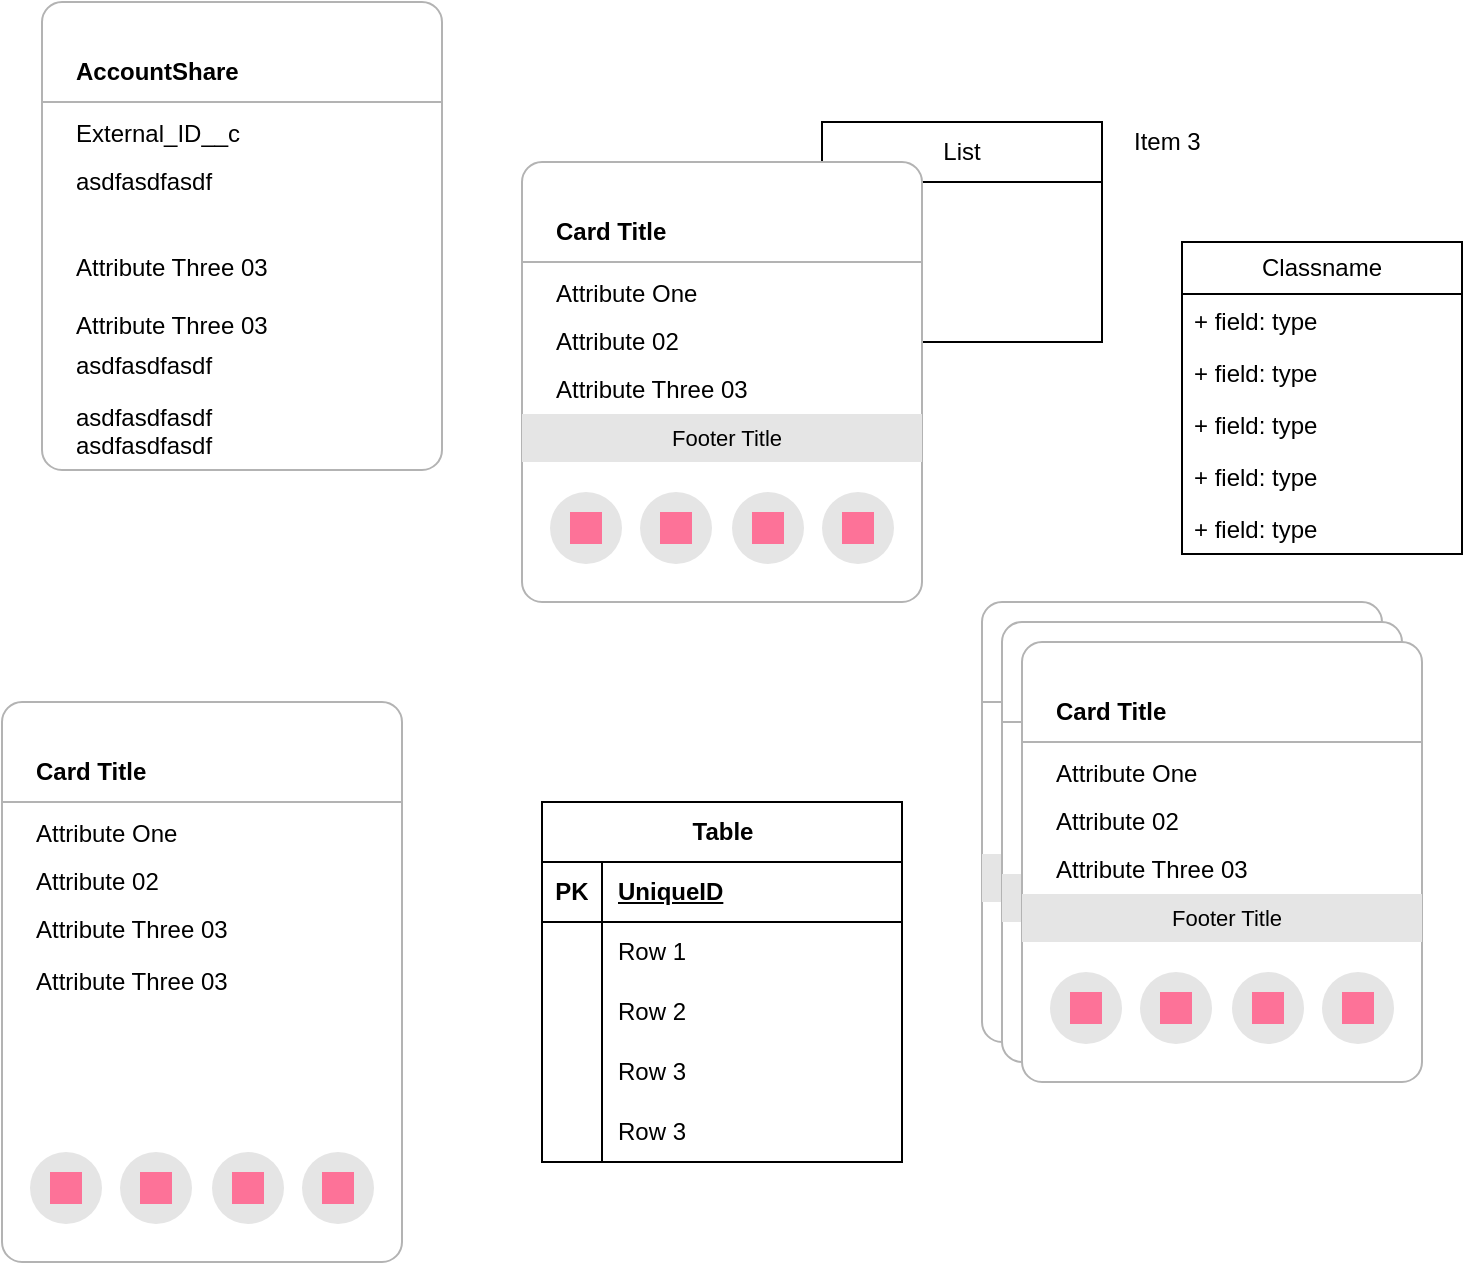 <mxfile version="23.0.2" type="github" pages="2">
  <diagram name="Page-1" id="BewJQvRjFce1bUqhIdfi">
    <mxGraphModel dx="1296" dy="791" grid="1" gridSize="10" guides="1" tooltips="1" connect="1" arrows="1" fold="1" page="1" pageScale="1" pageWidth="827" pageHeight="1169" math="0" shadow="0">
      <root>
        <mxCell id="0" />
        <mxCell id="1" parent="0" />
        <mxCell id="gVASQ_RAONjGGa6PqWNf-1" value="" style="rounded=1;whiteSpace=wrap;html=1;strokeColor=#B3B3B3;arcSize=20;absoluteArcSize=1;" vertex="1" parent="1">
          <mxGeometry x="60" y="90" width="200" height="234" as="geometry" />
        </mxCell>
        <mxCell id="gVASQ_RAONjGGa6PqWNf-2" value="AccountShare" style="shape=partialRectangle;whiteSpace=wrap;html=1;top=0;left=0;fillColor=none;right=0;fontStyle=1;align=left;strokeColor=#B3B3B3;spacingLeft=15;part=1;resizeWidth=1;" vertex="1" parent="gVASQ_RAONjGGa6PqWNf-1">
          <mxGeometry width="200" height="30" relative="1" as="geometry">
            <mxPoint y="20" as="offset" />
          </mxGeometry>
        </mxCell>
        <mxCell id="gVASQ_RAONjGGa6PqWNf-3" value="External_ID__c" style="text;html=1;strokeColor=none;fillColor=none;align=left;verticalAlign=middle;whiteSpace=wrap;rounded=0;spacingLeft=15;part=1;resizeWidth=1;" vertex="1" parent="gVASQ_RAONjGGa6PqWNf-1">
          <mxGeometry width="200" height="24" relative="1" as="geometry">
            <mxPoint y="54" as="offset" />
          </mxGeometry>
        </mxCell>
        <mxCell id="gVASQ_RAONjGGa6PqWNf-4" value="asdfasdfasdf" style="text;html=1;strokeColor=none;fillColor=none;align=left;verticalAlign=middle;whiteSpace=wrap;rounded=0;spacingLeft=15;part=1;resizeWidth=1;" vertex="1" parent="gVASQ_RAONjGGa6PqWNf-1">
          <mxGeometry width="200" height="24" relative="1" as="geometry">
            <mxPoint y="78" as="offset" />
          </mxGeometry>
        </mxCell>
        <mxCell id="gVASQ_RAONjGGa6PqWNf-33" value="Attribute Three 03" style="text;html=1;strokeColor=none;fillColor=none;align=left;verticalAlign=middle;whiteSpace=wrap;rounded=0;spacingLeft=15;part=1;resizeWidth=1;" vertex="1" parent="gVASQ_RAONjGGa6PqWNf-1">
          <mxGeometry y="150" width="200" height="24" as="geometry" />
        </mxCell>
        <mxCell id="gVASQ_RAONjGGa6PqWNf-32" value="Attribute Three 03" style="text;html=1;strokeColor=none;fillColor=none;align=left;verticalAlign=middle;whiteSpace=wrap;rounded=0;spacingLeft=15;part=1;resizeWidth=1;" vertex="1" parent="gVASQ_RAONjGGa6PqWNf-1">
          <mxGeometry y="121" width="200" height="24" as="geometry" />
        </mxCell>
        <mxCell id="gVASQ_RAONjGGa6PqWNf-64" value="asdfasdfasdf" style="text;html=1;strokeColor=none;fillColor=none;align=left;verticalAlign=middle;whiteSpace=wrap;rounded=0;spacingLeft=15;part=1;resizeWidth=1;" vertex="1" parent="gVASQ_RAONjGGa6PqWNf-1">
          <mxGeometry y="170" width="200" height="24" as="geometry" />
        </mxCell>
        <mxCell id="gVASQ_RAONjGGa6PqWNf-91" value="asdfasdfasdf" style="text;html=1;strokeColor=none;fillColor=none;align=left;verticalAlign=middle;whiteSpace=wrap;rounded=0;spacingLeft=15;part=1;resizeWidth=1;" vertex="1" parent="gVASQ_RAONjGGa6PqWNf-1">
          <mxGeometry y="196" width="200" height="24" as="geometry" />
        </mxCell>
        <mxCell id="gVASQ_RAONjGGa6PqWNf-92" value="asdfasdfasdf" style="text;html=1;strokeColor=none;fillColor=none;align=left;verticalAlign=middle;whiteSpace=wrap;rounded=0;spacingLeft=15;part=1;resizeWidth=1;" vertex="1" parent="gVASQ_RAONjGGa6PqWNf-1">
          <mxGeometry y="210" width="200" height="24" as="geometry" />
        </mxCell>
        <mxCell id="gVASQ_RAONjGGa6PqWNf-66" value="List" style="swimlane;fontStyle=0;childLayout=stackLayout;horizontal=1;startSize=30;horizontalStack=0;resizeParent=1;resizeParentMax=0;resizeLast=0;collapsible=1;marginBottom=0;whiteSpace=wrap;html=1;" vertex="1" parent="1">
          <mxGeometry x="450" y="150" width="140" height="110" as="geometry" />
        </mxCell>
        <mxCell id="gVASQ_RAONjGGa6PqWNf-67" value="Item 1" style="text;strokeColor=none;fillColor=none;align=left;verticalAlign=middle;spacingLeft=4;spacingRight=4;overflow=hidden;points=[[0,0.5],[1,0.5]];portConstraint=eastwest;rotatable=0;whiteSpace=wrap;html=1;" vertex="1" parent="gVASQ_RAONjGGa6PqWNf-66">
          <mxGeometry y="30" width="140" height="30" as="geometry" />
        </mxCell>
        <mxCell id="gVASQ_RAONjGGa6PqWNf-68" value="Item 2" style="text;strokeColor=none;fillColor=none;align=left;verticalAlign=middle;spacingLeft=4;spacingRight=4;overflow=hidden;points=[[0,0.5],[1,0.5]];portConstraint=eastwest;rotatable=0;whiteSpace=wrap;html=1;imageAspect=0;" vertex="1" parent="gVASQ_RAONjGGa6PqWNf-66">
          <mxGeometry y="60" width="140" height="30" as="geometry" />
        </mxCell>
        <mxCell id="gVASQ_RAONjGGa6PqWNf-69" value="Item 3" style="text;strokeColor=none;fillColor=none;align=left;verticalAlign=middle;spacingLeft=4;spacingRight=4;overflow=hidden;points=[[0,0.5],[1,0.5]];portConstraint=eastwest;rotatable=0;whiteSpace=wrap;html=1;" vertex="1" parent="gVASQ_RAONjGGa6PqWNf-66">
          <mxGeometry y="90" width="140" height="20" as="geometry" />
        </mxCell>
        <mxCell id="gVASQ_RAONjGGa6PqWNf-70" value="Item 3" style="text;strokeColor=none;fillColor=none;align=left;verticalAlign=middle;spacingLeft=4;spacingRight=4;overflow=hidden;points=[[0,0.5],[1,0.5]];portConstraint=eastwest;rotatable=0;whiteSpace=wrap;html=1;" vertex="1" parent="1">
          <mxGeometry x="600" y="150" width="140" height="20" as="geometry" />
        </mxCell>
        <mxCell id="gVASQ_RAONjGGa6PqWNf-71" value="" style="rounded=1;whiteSpace=wrap;html=1;strokeColor=#B3B3B3;arcSize=20;absoluteArcSize=1;" vertex="1" parent="1">
          <mxGeometry x="300" y="170" width="200" height="220" as="geometry" />
        </mxCell>
        <mxCell id="gVASQ_RAONjGGa6PqWNf-72" value="Card Title" style="shape=partialRectangle;whiteSpace=wrap;html=1;top=0;left=0;fillColor=none;right=0;fontStyle=1;align=left;strokeColor=#B3B3B3;spacingLeft=15;part=1;resizeWidth=1;" vertex="1" parent="gVASQ_RAONjGGa6PqWNf-71">
          <mxGeometry width="200" height="30" relative="1" as="geometry">
            <mxPoint y="20" as="offset" />
          </mxGeometry>
        </mxCell>
        <mxCell id="gVASQ_RAONjGGa6PqWNf-73" value="Attribute One" style="text;html=1;strokeColor=none;fillColor=none;align=left;verticalAlign=middle;whiteSpace=wrap;rounded=0;spacingLeft=15;part=1;resizeWidth=1;" vertex="1" parent="gVASQ_RAONjGGa6PqWNf-71">
          <mxGeometry width="200" height="24" relative="1" as="geometry">
            <mxPoint y="54" as="offset" />
          </mxGeometry>
        </mxCell>
        <mxCell id="gVASQ_RAONjGGa6PqWNf-74" value="Attribute 02" style="text;html=1;strokeColor=none;fillColor=none;align=left;verticalAlign=middle;whiteSpace=wrap;rounded=0;spacingLeft=15;part=1;resizeWidth=1;" vertex="1" parent="gVASQ_RAONjGGa6PqWNf-71">
          <mxGeometry width="200" height="24" relative="1" as="geometry">
            <mxPoint y="78" as="offset" />
          </mxGeometry>
        </mxCell>
        <mxCell id="gVASQ_RAONjGGa6PqWNf-75" value="Attribute Three 03" style="text;html=1;strokeColor=none;fillColor=none;align=left;verticalAlign=middle;whiteSpace=wrap;rounded=0;spacingLeft=15;part=1;resizeWidth=1;" vertex="1" parent="gVASQ_RAONjGGa6PqWNf-71">
          <mxGeometry width="200" height="24" relative="1" as="geometry">
            <mxPoint y="102" as="offset" />
          </mxGeometry>
        </mxCell>
        <mxCell id="gVASQ_RAONjGGa6PqWNf-76" value="Footer Title" style="text;html=1;strokeColor=none;fillColor=#e5e5e5;align=center;verticalAlign=middle;whiteSpace=wrap;rounded=0;fontSize=11;spacingLeft=5;resizeWidth=1;part=1;" vertex="1" parent="gVASQ_RAONjGGa6PqWNf-71">
          <mxGeometry width="200" height="24" relative="1" as="geometry">
            <mxPoint y="126" as="offset" />
          </mxGeometry>
        </mxCell>
        <mxCell id="gVASQ_RAONjGGa6PqWNf-77" value="" style="ellipse;whiteSpace=wrap;html=1;aspect=fixed;strokeColor=none;fillColor=#e5e5e5;part=1;" vertex="1" parent="gVASQ_RAONjGGa6PqWNf-71">
          <mxGeometry x="0.5" y="1" width="36" height="36" relative="1" as="geometry">
            <mxPoint x="-86" y="-55" as="offset" />
          </mxGeometry>
        </mxCell>
        <mxCell id="gVASQ_RAONjGGa6PqWNf-78" value="" style="html=1;strokeColor=none;fillColor=#fd7298;part=1;" vertex="1" parent="gVASQ_RAONjGGa6PqWNf-77">
          <mxGeometry x="0.5" y="0.5" width="16" height="16" relative="1" as="geometry">
            <mxPoint x="-8" y="-8" as="offset" />
          </mxGeometry>
        </mxCell>
        <mxCell id="gVASQ_RAONjGGa6PqWNf-79" value="" style="ellipse;whiteSpace=wrap;html=1;aspect=fixed;strokeColor=none;fillColor=#e5e5e5;part=1;" vertex="1" parent="gVASQ_RAONjGGa6PqWNf-71">
          <mxGeometry x="0.5" y="1" width="36" height="36" relative="1" as="geometry">
            <mxPoint x="-41" y="-55" as="offset" />
          </mxGeometry>
        </mxCell>
        <mxCell id="gVASQ_RAONjGGa6PqWNf-80" value="" style="html=1;strokeColor=none;fillColor=#fd7298;part=1;" vertex="1" parent="gVASQ_RAONjGGa6PqWNf-79">
          <mxGeometry x="0.5" y="0.5" width="16" height="16" relative="1" as="geometry">
            <mxPoint x="-8" y="-8" as="offset" />
          </mxGeometry>
        </mxCell>
        <mxCell id="gVASQ_RAONjGGa6PqWNf-81" value="" style="ellipse;whiteSpace=wrap;html=1;aspect=fixed;strokeColor=none;fillColor=#e5e5e5;part=1;" vertex="1" parent="gVASQ_RAONjGGa6PqWNf-71">
          <mxGeometry x="0.5" y="1" width="36" height="36" relative="1" as="geometry">
            <mxPoint x="5" y="-55" as="offset" />
          </mxGeometry>
        </mxCell>
        <mxCell id="gVASQ_RAONjGGa6PqWNf-82" value="" style="html=1;strokeColor=none;fillColor=#fd7298;part=1;" vertex="1" parent="gVASQ_RAONjGGa6PqWNf-81">
          <mxGeometry x="0.5" y="0.5" width="16" height="16" relative="1" as="geometry">
            <mxPoint x="-8" y="-8" as="offset" />
          </mxGeometry>
        </mxCell>
        <mxCell id="gVASQ_RAONjGGa6PqWNf-83" value="" style="ellipse;whiteSpace=wrap;html=1;aspect=fixed;strokeColor=none;fillColor=#e5e5e5;part=1;" vertex="1" parent="gVASQ_RAONjGGa6PqWNf-71">
          <mxGeometry x="0.5" y="1" width="36" height="36" relative="1" as="geometry">
            <mxPoint x="50" y="-55" as="offset" />
          </mxGeometry>
        </mxCell>
        <mxCell id="gVASQ_RAONjGGa6PqWNf-84" value="" style="html=1;strokeColor=none;fillColor=#fd7298;part=1;" vertex="1" parent="gVASQ_RAONjGGa6PqWNf-83">
          <mxGeometry x="0.5" y="0.5" width="16" height="16" relative="1" as="geometry">
            <mxPoint x="-8" y="-8" as="offset" />
          </mxGeometry>
        </mxCell>
        <mxCell id="VvG2V798FtIipbFM-qvP-15" value="" style="rounded=1;whiteSpace=wrap;html=1;strokeColor=#B3B3B3;arcSize=20;absoluteArcSize=1;imageAspect=0;editable=1;movable=1;resizable=1;rotatable=1;deletable=1;locked=0;connectable=1;" vertex="1" parent="1">
          <mxGeometry x="40" y="440" width="200" height="280" as="geometry" />
        </mxCell>
        <mxCell id="VvG2V798FtIipbFM-qvP-16" value="Card Title" style="shape=partialRectangle;whiteSpace=wrap;html=1;top=0;left=0;fillColor=none;right=0;fontStyle=1;align=left;strokeColor=#B3B3B3;spacingLeft=15;part=1;resizeWidth=1;" vertex="1" parent="VvG2V798FtIipbFM-qvP-15">
          <mxGeometry width="200" height="30" relative="1" as="geometry">
            <mxPoint y="20" as="offset" />
          </mxGeometry>
        </mxCell>
        <mxCell id="VvG2V798FtIipbFM-qvP-17" value="Attribute One" style="text;html=1;strokeColor=none;fillColor=none;align=left;verticalAlign=middle;whiteSpace=wrap;rounded=0;spacingLeft=15;part=1;resizeWidth=1;" vertex="1" parent="VvG2V798FtIipbFM-qvP-15">
          <mxGeometry width="200" height="24" relative="1" as="geometry">
            <mxPoint y="54" as="offset" />
          </mxGeometry>
        </mxCell>
        <mxCell id="VvG2V798FtIipbFM-qvP-18" value="Attribute 02" style="text;html=1;strokeColor=none;fillColor=none;align=left;verticalAlign=middle;whiteSpace=wrap;rounded=0;spacingLeft=15;part=1;resizeWidth=1;" vertex="1" parent="VvG2V798FtIipbFM-qvP-15">
          <mxGeometry width="200" height="24" relative="1" as="geometry">
            <mxPoint y="78" as="offset" />
          </mxGeometry>
        </mxCell>
        <mxCell id="VvG2V798FtIipbFM-qvP-19" value="Attribute Three 03" style="text;html=1;strokeColor=none;fillColor=none;align=left;verticalAlign=middle;whiteSpace=wrap;rounded=0;spacingLeft=15;part=1;resizeWidth=1;allowArrows=1;movable=0;" vertex="1" parent="VvG2V798FtIipbFM-qvP-15">
          <mxGeometry width="200" height="24" relative="1" as="geometry">
            <mxPoint y="102" as="offset" />
          </mxGeometry>
        </mxCell>
        <mxCell id="VvG2V798FtIipbFM-qvP-21" value="" style="ellipse;whiteSpace=wrap;html=1;aspect=fixed;strokeColor=none;fillColor=#e5e5e5;part=1;" vertex="1" parent="VvG2V798FtIipbFM-qvP-15">
          <mxGeometry x="0.5" y="1" width="36" height="36" relative="1" as="geometry">
            <mxPoint x="-86" y="-55" as="offset" />
          </mxGeometry>
        </mxCell>
        <mxCell id="VvG2V798FtIipbFM-qvP-22" value="" style="html=1;strokeColor=none;fillColor=#fd7298;part=1;" vertex="1" parent="VvG2V798FtIipbFM-qvP-21">
          <mxGeometry x="0.5" y="0.5" width="16" height="16" relative="1" as="geometry">
            <mxPoint x="-8" y="-8" as="offset" />
          </mxGeometry>
        </mxCell>
        <mxCell id="VvG2V798FtIipbFM-qvP-23" value="" style="ellipse;whiteSpace=wrap;html=1;aspect=fixed;strokeColor=none;fillColor=#e5e5e5;part=1;" vertex="1" parent="VvG2V798FtIipbFM-qvP-15">
          <mxGeometry x="0.5" y="1" width="36" height="36" relative="1" as="geometry">
            <mxPoint x="-41" y="-55" as="offset" />
          </mxGeometry>
        </mxCell>
        <mxCell id="VvG2V798FtIipbFM-qvP-24" value="" style="html=1;strokeColor=none;fillColor=#fd7298;part=1;" vertex="1" parent="VvG2V798FtIipbFM-qvP-23">
          <mxGeometry x="0.5" y="0.5" width="16" height="16" relative="1" as="geometry">
            <mxPoint x="-8" y="-8" as="offset" />
          </mxGeometry>
        </mxCell>
        <mxCell id="VvG2V798FtIipbFM-qvP-25" value="" style="ellipse;whiteSpace=wrap;html=1;aspect=fixed;strokeColor=none;fillColor=#e5e5e5;part=1;" vertex="1" parent="VvG2V798FtIipbFM-qvP-15">
          <mxGeometry x="0.5" y="1" width="36" height="36" relative="1" as="geometry">
            <mxPoint x="5" y="-55" as="offset" />
          </mxGeometry>
        </mxCell>
        <mxCell id="VvG2V798FtIipbFM-qvP-26" value="" style="html=1;strokeColor=none;fillColor=#fd7298;part=1;" vertex="1" parent="VvG2V798FtIipbFM-qvP-25">
          <mxGeometry x="0.5" y="0.5" width="16" height="16" relative="1" as="geometry">
            <mxPoint x="-8" y="-8" as="offset" />
          </mxGeometry>
        </mxCell>
        <mxCell id="VvG2V798FtIipbFM-qvP-27" value="" style="ellipse;whiteSpace=wrap;html=1;aspect=fixed;strokeColor=none;fillColor=#e5e5e5;part=1;" vertex="1" parent="VvG2V798FtIipbFM-qvP-15">
          <mxGeometry x="0.5" y="1" width="36" height="36" relative="1" as="geometry">
            <mxPoint x="50" y="-55" as="offset" />
          </mxGeometry>
        </mxCell>
        <mxCell id="VvG2V798FtIipbFM-qvP-28" value="" style="html=1;strokeColor=none;fillColor=#fd7298;part=1;" vertex="1" parent="VvG2V798FtIipbFM-qvP-27">
          <mxGeometry x="0.5" y="0.5" width="16" height="16" relative="1" as="geometry">
            <mxPoint x="-8" y="-8" as="offset" />
          </mxGeometry>
        </mxCell>
        <mxCell id="0iTieApWgedwbOpoNJme-55" value="Attribute Three 03" style="text;html=1;strokeColor=none;fillColor=none;align=left;verticalAlign=middle;whiteSpace=wrap;rounded=0;spacingLeft=15;part=1;resizeWidth=1;points=[[0,0,0,0,0],[0,0.25,0,0,0],[0,0.5,0,0,0],[0,0.75,0,0,0],[0,1,0,0,0],[0.25,0,0,0,0],[0.25,1,0,0,0],[0.5,0,0,0,0],[0.5,1,0,0,0],[0.75,0,0,0,0],[0.75,1,0,0,0],[1,0,0,0,0],[1,0.25,0,0,0],[1,0.5,0,0,0],[1,0.75,0,0,0],[1,1,0,0,0]];shadow=0;glass=0;movableLabel=1;" vertex="1" parent="VvG2V798FtIipbFM-qvP-15">
          <mxGeometry y="128" width="200" height="24" as="geometry" />
        </mxCell>
        <mxCell id="VvG2V798FtIipbFM-qvP-1" value="" style="rounded=1;whiteSpace=wrap;html=1;strokeColor=#B3B3B3;arcSize=20;absoluteArcSize=1;" vertex="1" parent="1">
          <mxGeometry x="530" y="390" width="200" height="220" as="geometry" />
        </mxCell>
        <mxCell id="VvG2V798FtIipbFM-qvP-2" value="Card Title" style="shape=partialRectangle;whiteSpace=wrap;html=1;top=0;left=0;fillColor=none;right=0;fontStyle=1;align=left;strokeColor=#B3B3B3;spacingLeft=15;part=1;resizeWidth=1;" vertex="1" parent="VvG2V798FtIipbFM-qvP-1">
          <mxGeometry width="200" height="30" relative="1" as="geometry">
            <mxPoint y="20" as="offset" />
          </mxGeometry>
        </mxCell>
        <mxCell id="VvG2V798FtIipbFM-qvP-3" value="Attribute One" style="text;html=1;strokeColor=none;fillColor=none;align=left;verticalAlign=middle;whiteSpace=wrap;rounded=0;spacingLeft=15;part=1;resizeWidth=1;" vertex="1" parent="VvG2V798FtIipbFM-qvP-1">
          <mxGeometry width="200" height="24" relative="1" as="geometry">
            <mxPoint y="54" as="offset" />
          </mxGeometry>
        </mxCell>
        <mxCell id="VvG2V798FtIipbFM-qvP-4" value="Attribute 02" style="text;html=1;strokeColor=none;fillColor=none;align=left;verticalAlign=middle;whiteSpace=wrap;rounded=0;spacingLeft=15;part=1;resizeWidth=1;" vertex="1" parent="VvG2V798FtIipbFM-qvP-1">
          <mxGeometry width="200" height="24" relative="1" as="geometry">
            <mxPoint y="78" as="offset" />
          </mxGeometry>
        </mxCell>
        <mxCell id="VvG2V798FtIipbFM-qvP-5" value="Attribute Three 03" style="text;html=1;strokeColor=none;fillColor=none;align=left;verticalAlign=middle;whiteSpace=wrap;rounded=0;spacingLeft=15;part=1;resizeWidth=1;" vertex="1" parent="VvG2V798FtIipbFM-qvP-1">
          <mxGeometry width="200" height="24" relative="1" as="geometry">
            <mxPoint y="102" as="offset" />
          </mxGeometry>
        </mxCell>
        <mxCell id="VvG2V798FtIipbFM-qvP-6" value="Footer Title" style="text;html=1;strokeColor=none;fillColor=#e5e5e5;align=center;verticalAlign=middle;whiteSpace=wrap;rounded=0;fontSize=11;spacingLeft=5;resizeWidth=1;part=1;" vertex="1" parent="VvG2V798FtIipbFM-qvP-1">
          <mxGeometry width="200" height="24" relative="1" as="geometry">
            <mxPoint y="126" as="offset" />
          </mxGeometry>
        </mxCell>
        <mxCell id="VvG2V798FtIipbFM-qvP-7" value="" style="ellipse;whiteSpace=wrap;html=1;aspect=fixed;strokeColor=none;fillColor=#e5e5e5;part=1;" vertex="1" parent="VvG2V798FtIipbFM-qvP-1">
          <mxGeometry x="0.5" y="1" width="36" height="36" relative="1" as="geometry">
            <mxPoint x="-86" y="-55" as="offset" />
          </mxGeometry>
        </mxCell>
        <mxCell id="VvG2V798FtIipbFM-qvP-8" value="" style="html=1;strokeColor=none;fillColor=#fd7298;part=1;" vertex="1" parent="VvG2V798FtIipbFM-qvP-7">
          <mxGeometry x="0.5" y="0.5" width="16" height="16" relative="1" as="geometry">
            <mxPoint x="-8" y="-8" as="offset" />
          </mxGeometry>
        </mxCell>
        <mxCell id="VvG2V798FtIipbFM-qvP-9" value="" style="ellipse;whiteSpace=wrap;html=1;aspect=fixed;strokeColor=none;fillColor=#e5e5e5;part=1;" vertex="1" parent="VvG2V798FtIipbFM-qvP-1">
          <mxGeometry x="0.5" y="1" width="36" height="36" relative="1" as="geometry">
            <mxPoint x="-41" y="-55" as="offset" />
          </mxGeometry>
        </mxCell>
        <mxCell id="VvG2V798FtIipbFM-qvP-10" value="" style="html=1;strokeColor=none;fillColor=#fd7298;part=1;" vertex="1" parent="VvG2V798FtIipbFM-qvP-9">
          <mxGeometry x="0.5" y="0.5" width="16" height="16" relative="1" as="geometry">
            <mxPoint x="-8" y="-8" as="offset" />
          </mxGeometry>
        </mxCell>
        <mxCell id="VvG2V798FtIipbFM-qvP-11" value="" style="ellipse;whiteSpace=wrap;html=1;aspect=fixed;strokeColor=none;fillColor=#e5e5e5;part=1;" vertex="1" parent="VvG2V798FtIipbFM-qvP-1">
          <mxGeometry x="0.5" y="1" width="36" height="36" relative="1" as="geometry">
            <mxPoint x="5" y="-55" as="offset" />
          </mxGeometry>
        </mxCell>
        <mxCell id="VvG2V798FtIipbFM-qvP-12" value="" style="html=1;strokeColor=none;fillColor=#fd7298;part=1;" vertex="1" parent="VvG2V798FtIipbFM-qvP-11">
          <mxGeometry x="0.5" y="0.5" width="16" height="16" relative="1" as="geometry">
            <mxPoint x="-8" y="-8" as="offset" />
          </mxGeometry>
        </mxCell>
        <mxCell id="VvG2V798FtIipbFM-qvP-13" value="" style="ellipse;whiteSpace=wrap;html=1;aspect=fixed;strokeColor=none;fillColor=#e5e5e5;part=1;" vertex="1" parent="VvG2V798FtIipbFM-qvP-1">
          <mxGeometry x="0.5" y="1" width="36" height="36" relative="1" as="geometry">
            <mxPoint x="50" y="-55" as="offset" />
          </mxGeometry>
        </mxCell>
        <mxCell id="VvG2V798FtIipbFM-qvP-14" value="" style="html=1;strokeColor=none;fillColor=#fd7298;part=1;" vertex="1" parent="VvG2V798FtIipbFM-qvP-13">
          <mxGeometry x="0.5" y="0.5" width="16" height="16" relative="1" as="geometry">
            <mxPoint x="-8" y="-8" as="offset" />
          </mxGeometry>
        </mxCell>
        <mxCell id="0iTieApWgedwbOpoNJme-1" value="" style="rounded=1;whiteSpace=wrap;html=1;strokeColor=#B3B3B3;arcSize=20;absoluteArcSize=1;" vertex="1" parent="1">
          <mxGeometry x="540" y="400" width="200" height="220" as="geometry" />
        </mxCell>
        <mxCell id="0iTieApWgedwbOpoNJme-2" value="Card Title" style="shape=partialRectangle;whiteSpace=wrap;html=1;top=0;left=0;fillColor=none;right=0;fontStyle=1;align=left;strokeColor=#B3B3B3;spacingLeft=15;part=1;resizeWidth=1;" vertex="1" parent="0iTieApWgedwbOpoNJme-1">
          <mxGeometry width="200" height="30" relative="1" as="geometry">
            <mxPoint y="20" as="offset" />
          </mxGeometry>
        </mxCell>
        <mxCell id="0iTieApWgedwbOpoNJme-3" value="Attribute One" style="text;html=1;strokeColor=none;fillColor=none;align=left;verticalAlign=middle;whiteSpace=wrap;rounded=0;spacingLeft=15;part=1;resizeWidth=1;" vertex="1" parent="0iTieApWgedwbOpoNJme-1">
          <mxGeometry width="200" height="24" relative="1" as="geometry">
            <mxPoint y="54" as="offset" />
          </mxGeometry>
        </mxCell>
        <mxCell id="0iTieApWgedwbOpoNJme-4" value="Attribute 02" style="text;html=1;strokeColor=none;fillColor=none;align=left;verticalAlign=middle;whiteSpace=wrap;rounded=0;spacingLeft=15;part=1;resizeWidth=1;" vertex="1" parent="0iTieApWgedwbOpoNJme-1">
          <mxGeometry width="200" height="24" relative="1" as="geometry">
            <mxPoint y="78" as="offset" />
          </mxGeometry>
        </mxCell>
        <mxCell id="0iTieApWgedwbOpoNJme-5" value="Attribute Three 03" style="text;html=1;strokeColor=none;fillColor=none;align=left;verticalAlign=middle;whiteSpace=wrap;rounded=0;spacingLeft=15;part=1;resizeWidth=1;" vertex="1" parent="0iTieApWgedwbOpoNJme-1">
          <mxGeometry width="200" height="24" relative="1" as="geometry">
            <mxPoint y="102" as="offset" />
          </mxGeometry>
        </mxCell>
        <mxCell id="0iTieApWgedwbOpoNJme-6" value="Footer Title" style="text;html=1;strokeColor=none;fillColor=#e5e5e5;align=center;verticalAlign=middle;whiteSpace=wrap;rounded=0;fontSize=11;spacingLeft=5;resizeWidth=1;part=1;" vertex="1" parent="0iTieApWgedwbOpoNJme-1">
          <mxGeometry width="200" height="24" relative="1" as="geometry">
            <mxPoint y="126" as="offset" />
          </mxGeometry>
        </mxCell>
        <mxCell id="0iTieApWgedwbOpoNJme-7" value="" style="ellipse;whiteSpace=wrap;html=1;aspect=fixed;strokeColor=none;fillColor=#e5e5e5;part=1;" vertex="1" parent="0iTieApWgedwbOpoNJme-1">
          <mxGeometry x="0.5" y="1" width="36" height="36" relative="1" as="geometry">
            <mxPoint x="-86" y="-55" as="offset" />
          </mxGeometry>
        </mxCell>
        <mxCell id="0iTieApWgedwbOpoNJme-8" value="" style="html=1;strokeColor=none;fillColor=#fd7298;part=1;" vertex="1" parent="0iTieApWgedwbOpoNJme-7">
          <mxGeometry x="0.5" y="0.5" width="16" height="16" relative="1" as="geometry">
            <mxPoint x="-8" y="-8" as="offset" />
          </mxGeometry>
        </mxCell>
        <mxCell id="0iTieApWgedwbOpoNJme-9" value="" style="ellipse;whiteSpace=wrap;html=1;aspect=fixed;strokeColor=none;fillColor=#e5e5e5;part=1;" vertex="1" parent="0iTieApWgedwbOpoNJme-1">
          <mxGeometry x="0.5" y="1" width="36" height="36" relative="1" as="geometry">
            <mxPoint x="-41" y="-55" as="offset" />
          </mxGeometry>
        </mxCell>
        <mxCell id="0iTieApWgedwbOpoNJme-10" value="" style="html=1;strokeColor=none;fillColor=#fd7298;part=1;" vertex="1" parent="0iTieApWgedwbOpoNJme-9">
          <mxGeometry x="0.5" y="0.5" width="16" height="16" relative="1" as="geometry">
            <mxPoint x="-8" y="-8" as="offset" />
          </mxGeometry>
        </mxCell>
        <mxCell id="0iTieApWgedwbOpoNJme-11" value="" style="ellipse;whiteSpace=wrap;html=1;aspect=fixed;strokeColor=none;fillColor=#e5e5e5;part=1;" vertex="1" parent="0iTieApWgedwbOpoNJme-1">
          <mxGeometry x="0.5" y="1" width="36" height="36" relative="1" as="geometry">
            <mxPoint x="5" y="-55" as="offset" />
          </mxGeometry>
        </mxCell>
        <mxCell id="0iTieApWgedwbOpoNJme-12" value="" style="html=1;strokeColor=none;fillColor=#fd7298;part=1;" vertex="1" parent="0iTieApWgedwbOpoNJme-11">
          <mxGeometry x="0.5" y="0.5" width="16" height="16" relative="1" as="geometry">
            <mxPoint x="-8" y="-8" as="offset" />
          </mxGeometry>
        </mxCell>
        <mxCell id="0iTieApWgedwbOpoNJme-13" value="" style="ellipse;whiteSpace=wrap;html=1;aspect=fixed;strokeColor=none;fillColor=#e5e5e5;part=1;" vertex="1" parent="0iTieApWgedwbOpoNJme-1">
          <mxGeometry x="0.5" y="1" width="36" height="36" relative="1" as="geometry">
            <mxPoint x="50" y="-55" as="offset" />
          </mxGeometry>
        </mxCell>
        <mxCell id="0iTieApWgedwbOpoNJme-14" value="" style="html=1;strokeColor=none;fillColor=#fd7298;part=1;" vertex="1" parent="0iTieApWgedwbOpoNJme-13">
          <mxGeometry x="0.5" y="0.5" width="16" height="16" relative="1" as="geometry">
            <mxPoint x="-8" y="-8" as="offset" />
          </mxGeometry>
        </mxCell>
        <mxCell id="0iTieApWgedwbOpoNJme-15" value="&lt;br&gt;&lt;br&gt;&lt;br&gt;&lt;br&gt;&lt;br&gt;&lt;br&gt;&lt;br&gt;&lt;br&gt;&lt;br&gt;" style="rounded=1;whiteSpace=wrap;html=1;strokeColor=#B3B3B3;arcSize=20;absoluteArcSize=1;" vertex="1" parent="1">
          <mxGeometry x="550" y="410" width="200" height="220" as="geometry" />
        </mxCell>
        <mxCell id="0iTieApWgedwbOpoNJme-16" value="Card Title" style="shape=partialRectangle;whiteSpace=wrap;html=1;top=0;left=0;fillColor=none;right=0;fontStyle=1;align=left;strokeColor=#B3B3B3;spacingLeft=15;part=1;resizeWidth=1;" vertex="1" parent="0iTieApWgedwbOpoNJme-15">
          <mxGeometry width="200" height="30" relative="1" as="geometry">
            <mxPoint y="20" as="offset" />
          </mxGeometry>
        </mxCell>
        <mxCell id="0iTieApWgedwbOpoNJme-17" value="Attribute One" style="text;html=1;strokeColor=none;fillColor=none;align=left;verticalAlign=middle;whiteSpace=wrap;rounded=0;spacingLeft=15;part=1;resizeWidth=1;" vertex="1" parent="0iTieApWgedwbOpoNJme-15">
          <mxGeometry width="200" height="24" relative="1" as="geometry">
            <mxPoint y="54" as="offset" />
          </mxGeometry>
        </mxCell>
        <mxCell id="0iTieApWgedwbOpoNJme-18" value="Attribute 02" style="text;html=1;strokeColor=none;fillColor=none;align=left;verticalAlign=middle;whiteSpace=wrap;rounded=0;spacingLeft=15;part=1;resizeWidth=1;" vertex="1" parent="0iTieApWgedwbOpoNJme-15">
          <mxGeometry width="200" height="24" relative="1" as="geometry">
            <mxPoint y="78" as="offset" />
          </mxGeometry>
        </mxCell>
        <mxCell id="0iTieApWgedwbOpoNJme-19" value="Attribute Three 03" style="text;html=1;strokeColor=none;fillColor=none;align=left;verticalAlign=middle;whiteSpace=wrap;rounded=0;spacingLeft=15;part=1;resizeWidth=1;" vertex="1" parent="0iTieApWgedwbOpoNJme-15">
          <mxGeometry width="200" height="24" relative="1" as="geometry">
            <mxPoint y="102" as="offset" />
          </mxGeometry>
        </mxCell>
        <mxCell id="0iTieApWgedwbOpoNJme-20" value="Footer Title" style="text;html=1;strokeColor=none;fillColor=#e5e5e5;align=center;verticalAlign=middle;whiteSpace=wrap;rounded=0;fontSize=11;spacingLeft=5;resizeWidth=1;part=1;" vertex="1" parent="0iTieApWgedwbOpoNJme-15">
          <mxGeometry width="200" height="24" relative="1" as="geometry">
            <mxPoint y="126" as="offset" />
          </mxGeometry>
        </mxCell>
        <mxCell id="0iTieApWgedwbOpoNJme-21" value="" style="ellipse;whiteSpace=wrap;html=1;aspect=fixed;strokeColor=none;fillColor=#e5e5e5;part=1;" vertex="1" parent="0iTieApWgedwbOpoNJme-15">
          <mxGeometry x="0.5" y="1" width="36" height="36" relative="1" as="geometry">
            <mxPoint x="-86" y="-55" as="offset" />
          </mxGeometry>
        </mxCell>
        <mxCell id="0iTieApWgedwbOpoNJme-22" value="" style="html=1;strokeColor=none;fillColor=#fd7298;part=1;" vertex="1" parent="0iTieApWgedwbOpoNJme-21">
          <mxGeometry x="0.5" y="0.5" width="16" height="16" relative="1" as="geometry">
            <mxPoint x="-8" y="-8" as="offset" />
          </mxGeometry>
        </mxCell>
        <mxCell id="0iTieApWgedwbOpoNJme-23" value="" style="ellipse;whiteSpace=wrap;html=1;aspect=fixed;strokeColor=none;fillColor=#e5e5e5;part=1;" vertex="1" parent="0iTieApWgedwbOpoNJme-15">
          <mxGeometry x="0.5" y="1" width="36" height="36" relative="1" as="geometry">
            <mxPoint x="-41" y="-55" as="offset" />
          </mxGeometry>
        </mxCell>
        <mxCell id="0iTieApWgedwbOpoNJme-24" value="" style="html=1;strokeColor=none;fillColor=#fd7298;part=1;" vertex="1" parent="0iTieApWgedwbOpoNJme-23">
          <mxGeometry x="0.5" y="0.5" width="16" height="16" relative="1" as="geometry">
            <mxPoint x="-8" y="-8" as="offset" />
          </mxGeometry>
        </mxCell>
        <mxCell id="0iTieApWgedwbOpoNJme-25" value="" style="ellipse;whiteSpace=wrap;html=1;aspect=fixed;strokeColor=none;fillColor=#e5e5e5;part=1;" vertex="1" parent="0iTieApWgedwbOpoNJme-15">
          <mxGeometry x="0.5" y="1" width="36" height="36" relative="1" as="geometry">
            <mxPoint x="5" y="-55" as="offset" />
          </mxGeometry>
        </mxCell>
        <mxCell id="0iTieApWgedwbOpoNJme-26" value="" style="html=1;strokeColor=none;fillColor=#fd7298;part=1;" vertex="1" parent="0iTieApWgedwbOpoNJme-25">
          <mxGeometry x="0.5" y="0.5" width="16" height="16" relative="1" as="geometry">
            <mxPoint x="-8" y="-8" as="offset" />
          </mxGeometry>
        </mxCell>
        <mxCell id="0iTieApWgedwbOpoNJme-27" value="" style="ellipse;whiteSpace=wrap;html=1;aspect=fixed;strokeColor=none;fillColor=#e5e5e5;part=1;" vertex="1" parent="0iTieApWgedwbOpoNJme-15">
          <mxGeometry x="0.5" y="1" width="36" height="36" relative="1" as="geometry">
            <mxPoint x="50" y="-55" as="offset" />
          </mxGeometry>
        </mxCell>
        <mxCell id="0iTieApWgedwbOpoNJme-28" value="" style="html=1;strokeColor=none;fillColor=#fd7298;part=1;" vertex="1" parent="0iTieApWgedwbOpoNJme-27">
          <mxGeometry x="0.5" y="0.5" width="16" height="16" relative="1" as="geometry">
            <mxPoint x="-8" y="-8" as="offset" />
          </mxGeometry>
        </mxCell>
        <mxCell id="gVASQ_RAONjGGa6PqWNf-85" value="Classname" style="swimlane;fontStyle=0;childLayout=stackLayout;horizontal=1;startSize=26;fillColor=none;horizontalStack=0;resizeParent=1;resizeParentMax=0;resizeLast=0;collapsible=1;marginBottom=0;whiteSpace=wrap;html=1;" vertex="1" parent="1">
          <mxGeometry x="630" y="210" width="140" height="156" as="geometry" />
        </mxCell>
        <mxCell id="gVASQ_RAONjGGa6PqWNf-86" value="+ field: type" style="text;strokeColor=none;fillColor=none;align=left;verticalAlign=top;spacingLeft=4;spacingRight=4;overflow=hidden;rotatable=0;points=[[0,0.5],[1,0.5]];portConstraint=eastwest;whiteSpace=wrap;html=1;" vertex="1" parent="gVASQ_RAONjGGa6PqWNf-85">
          <mxGeometry y="26" width="140" height="26" as="geometry" />
        </mxCell>
        <mxCell id="gVASQ_RAONjGGa6PqWNf-87" value="+ field: type" style="text;strokeColor=none;fillColor=none;align=left;verticalAlign=top;spacingLeft=4;spacingRight=4;overflow=hidden;rotatable=0;points=[[0,0.5],[1,0.5]];portConstraint=eastwest;whiteSpace=wrap;html=1;" vertex="1" parent="gVASQ_RAONjGGa6PqWNf-85">
          <mxGeometry y="52" width="140" height="26" as="geometry" />
        </mxCell>
        <mxCell id="gVASQ_RAONjGGa6PqWNf-88" value="+ field: type" style="text;strokeColor=none;fillColor=none;align=left;verticalAlign=top;spacingLeft=4;spacingRight=4;overflow=hidden;rotatable=0;points=[[0,0.5],[1,0.5]];portConstraint=eastwest;whiteSpace=wrap;html=1;" vertex="1" parent="gVASQ_RAONjGGa6PqWNf-85">
          <mxGeometry y="78" width="140" height="26" as="geometry" />
        </mxCell>
        <mxCell id="gVASQ_RAONjGGa6PqWNf-89" value="+ field: type" style="text;strokeColor=none;fillColor=none;align=left;verticalAlign=top;spacingLeft=4;spacingRight=4;overflow=hidden;rotatable=0;points=[[0,0.5],[1,0.5]];portConstraint=eastwest;whiteSpace=wrap;html=1;" vertex="1" parent="gVASQ_RAONjGGa6PqWNf-85">
          <mxGeometry y="104" width="140" height="26" as="geometry" />
        </mxCell>
        <mxCell id="gVASQ_RAONjGGa6PqWNf-90" value="+ field: type" style="text;strokeColor=none;fillColor=none;align=left;verticalAlign=top;spacingLeft=4;spacingRight=4;overflow=hidden;rotatable=0;points=[[0,0.5],[1,0.5]];portConstraint=eastwest;whiteSpace=wrap;html=1;" vertex="1" parent="gVASQ_RAONjGGa6PqWNf-85">
          <mxGeometry y="130" width="140" height="26" as="geometry" />
        </mxCell>
        <mxCell id="VvG2V798FtIipbFM-qvP-42" value="Table" style="shape=table;startSize=30;container=1;collapsible=1;childLayout=tableLayout;fixedRows=1;rowLines=0;fontStyle=1;align=center;resizeLast=1;html=1;rounded=0;" vertex="1" parent="1">
          <mxGeometry x="310" y="490" width="180" height="180" as="geometry" />
        </mxCell>
        <mxCell id="VvG2V798FtIipbFM-qvP-43" value="" style="shape=tableRow;horizontal=0;startSize=0;swimlaneHead=0;swimlaneBody=0;fillColor=none;collapsible=0;dropTarget=0;points=[[0,0.5],[1,0.5]];portConstraint=eastwest;top=0;left=0;right=0;bottom=1;" vertex="1" parent="VvG2V798FtIipbFM-qvP-42">
          <mxGeometry y="30" width="180" height="30" as="geometry" />
        </mxCell>
        <mxCell id="VvG2V798FtIipbFM-qvP-44" value="PK" style="shape=partialRectangle;connectable=0;fillColor=none;top=0;left=0;bottom=0;right=0;fontStyle=1;overflow=hidden;whiteSpace=wrap;html=1;" vertex="1" parent="VvG2V798FtIipbFM-qvP-43">
          <mxGeometry width="30" height="30" as="geometry">
            <mxRectangle width="30" height="30" as="alternateBounds" />
          </mxGeometry>
        </mxCell>
        <mxCell id="VvG2V798FtIipbFM-qvP-45" value="UniqueID" style="shape=partialRectangle;connectable=0;fillColor=none;top=0;left=0;bottom=0;right=0;align=left;spacingLeft=6;fontStyle=5;overflow=hidden;whiteSpace=wrap;html=1;" vertex="1" parent="VvG2V798FtIipbFM-qvP-43">
          <mxGeometry x="30" width="150" height="30" as="geometry">
            <mxRectangle width="150" height="30" as="alternateBounds" />
          </mxGeometry>
        </mxCell>
        <mxCell id="VvG2V798FtIipbFM-qvP-46" value="" style="shape=tableRow;horizontal=0;startSize=0;swimlaneHead=0;swimlaneBody=0;fillColor=none;collapsible=0;dropTarget=0;points=[[0,0.5],[1,0.5]];portConstraint=eastwest;top=0;left=0;right=0;bottom=0;" vertex="1" parent="VvG2V798FtIipbFM-qvP-42">
          <mxGeometry y="60" width="180" height="30" as="geometry" />
        </mxCell>
        <mxCell id="VvG2V798FtIipbFM-qvP-47" value="" style="shape=partialRectangle;connectable=0;fillColor=none;top=0;left=0;bottom=0;right=0;editable=1;overflow=hidden;whiteSpace=wrap;html=1;" vertex="1" parent="VvG2V798FtIipbFM-qvP-46">
          <mxGeometry width="30" height="30" as="geometry">
            <mxRectangle width="30" height="30" as="alternateBounds" />
          </mxGeometry>
        </mxCell>
        <mxCell id="VvG2V798FtIipbFM-qvP-48" value="Row 1" style="shape=partialRectangle;connectable=0;fillColor=none;top=0;left=0;bottom=0;right=0;align=left;spacingLeft=6;overflow=hidden;whiteSpace=wrap;html=1;" vertex="1" parent="VvG2V798FtIipbFM-qvP-46">
          <mxGeometry x="30" width="150" height="30" as="geometry">
            <mxRectangle width="150" height="30" as="alternateBounds" />
          </mxGeometry>
        </mxCell>
        <mxCell id="VvG2V798FtIipbFM-qvP-49" value="" style="shape=tableRow;horizontal=0;startSize=0;swimlaneHead=0;swimlaneBody=0;fillColor=none;collapsible=0;dropTarget=0;points=[[0,0.5],[1,0.5]];portConstraint=eastwest;top=0;left=0;right=0;bottom=0;" vertex="1" parent="VvG2V798FtIipbFM-qvP-42">
          <mxGeometry y="90" width="180" height="30" as="geometry" />
        </mxCell>
        <mxCell id="VvG2V798FtIipbFM-qvP-50" value="" style="shape=partialRectangle;connectable=0;fillColor=none;top=0;left=0;bottom=0;right=0;editable=1;overflow=hidden;whiteSpace=wrap;html=1;" vertex="1" parent="VvG2V798FtIipbFM-qvP-49">
          <mxGeometry width="30" height="30" as="geometry">
            <mxRectangle width="30" height="30" as="alternateBounds" />
          </mxGeometry>
        </mxCell>
        <mxCell id="VvG2V798FtIipbFM-qvP-51" value="Row 2" style="shape=partialRectangle;connectable=0;fillColor=none;top=0;left=0;bottom=0;right=0;align=left;spacingLeft=6;overflow=hidden;whiteSpace=wrap;html=1;" vertex="1" parent="VvG2V798FtIipbFM-qvP-49">
          <mxGeometry x="30" width="150" height="30" as="geometry">
            <mxRectangle width="150" height="30" as="alternateBounds" />
          </mxGeometry>
        </mxCell>
        <mxCell id="VvG2V798FtIipbFM-qvP-52" value="" style="shape=tableRow;horizontal=0;startSize=0;swimlaneHead=0;swimlaneBody=0;fillColor=none;collapsible=0;dropTarget=0;points=[[0,0.5],[1,0.5]];portConstraint=eastwest;top=0;left=0;right=0;bottom=0;" vertex="1" parent="VvG2V798FtIipbFM-qvP-42">
          <mxGeometry y="120" width="180" height="30" as="geometry" />
        </mxCell>
        <mxCell id="VvG2V798FtIipbFM-qvP-53" value="" style="shape=partialRectangle;connectable=0;fillColor=none;top=0;left=0;bottom=0;right=0;editable=1;overflow=hidden;whiteSpace=wrap;html=1;" vertex="1" parent="VvG2V798FtIipbFM-qvP-52">
          <mxGeometry width="30" height="30" as="geometry">
            <mxRectangle width="30" height="30" as="alternateBounds" />
          </mxGeometry>
        </mxCell>
        <mxCell id="VvG2V798FtIipbFM-qvP-54" value="Row 3" style="shape=partialRectangle;connectable=0;fillColor=none;top=0;left=0;bottom=0;right=0;align=left;spacingLeft=6;overflow=hidden;whiteSpace=wrap;html=1;" vertex="1" parent="VvG2V798FtIipbFM-qvP-52">
          <mxGeometry x="30" width="150" height="30" as="geometry">
            <mxRectangle width="150" height="30" as="alternateBounds" />
          </mxGeometry>
        </mxCell>
        <mxCell id="VvG2V798FtIipbFM-qvP-55" value="" style="shape=tableRow;horizontal=0;startSize=0;swimlaneHead=0;swimlaneBody=0;fillColor=none;collapsible=0;dropTarget=0;points=[[0,0.5],[1,0.5]];portConstraint=eastwest;top=0;left=0;right=0;bottom=0;" vertex="1" parent="VvG2V798FtIipbFM-qvP-42">
          <mxGeometry y="150" width="180" height="30" as="geometry" />
        </mxCell>
        <mxCell id="VvG2V798FtIipbFM-qvP-56" value="" style="shape=partialRectangle;connectable=0;fillColor=none;top=0;left=0;bottom=0;right=0;editable=1;overflow=hidden;whiteSpace=wrap;html=1;" vertex="1" parent="VvG2V798FtIipbFM-qvP-55">
          <mxGeometry width="30" height="30" as="geometry">
            <mxRectangle width="30" height="30" as="alternateBounds" />
          </mxGeometry>
        </mxCell>
        <mxCell id="VvG2V798FtIipbFM-qvP-57" value="Row 3" style="shape=partialRectangle;connectable=0;fillColor=none;top=0;left=0;bottom=0;right=0;align=left;spacingLeft=6;overflow=hidden;whiteSpace=wrap;html=1;" vertex="1" parent="VvG2V798FtIipbFM-qvP-55">
          <mxGeometry x="30" width="150" height="30" as="geometry">
            <mxRectangle width="150" height="30" as="alternateBounds" />
          </mxGeometry>
        </mxCell>
      </root>
    </mxGraphModel>
  </diagram>
  <diagram id="4RJLtSIN1cOdb1y7pv1r" name="Page-2">
    <mxGraphModel dx="1296" dy="791" grid="0" gridSize="10" guides="1" tooltips="1" connect="1" arrows="1" fold="1" page="1" pageScale="1" pageWidth="827" pageHeight="1169" background="none" math="0" shadow="0">
      <root>
        <mxCell id="0" />
        <mxCell id="1" parent="0" />
        <mxCell id="tqVSBorQT68AYosV2dxL-1" value="AccountShare" style="shape=table;startSize=30;container=1;collapsible=1;childLayout=tableLayout;fixedRows=1;rowLines=0;fontStyle=1;align=center;resizeLast=1;html=1;rounded=1;shadow=0;swimlaneLine=1;columnLines=1;arcSize=15;top=1;fillColor=#FAE5C7;labelBackgroundColor=none;strokeColor=#0F8B8D;fontColor=#143642;" vertex="1" parent="1">
          <mxGeometry x="60" y="141" width="180" height="180" as="geometry" />
        </mxCell>
        <mxCell id="tqVSBorQT68AYosV2dxL-2" value="" style="shape=tableRow;horizontal=0;startSize=0;swimlaneHead=0;swimlaneBody=0;fillColor=none;collapsible=0;dropTarget=0;points=[[0,0.5],[1,0.5]];portConstraint=eastwest;top=0;left=0;right=0;bottom=1;rounded=1;labelBackgroundColor=none;strokeColor=#0F8B8D;fontColor=#143642;" vertex="1" parent="tqVSBorQT68AYosV2dxL-1">
          <mxGeometry y="30" width="180" height="30" as="geometry" />
        </mxCell>
        <mxCell id="tqVSBorQT68AYosV2dxL-3" value="PK" style="shape=partialRectangle;connectable=0;fillColor=none;top=0;left=0;bottom=0;right=0;fontStyle=1;overflow=hidden;whiteSpace=wrap;html=1;rounded=1;labelBackgroundColor=none;strokeColor=#0F8B8D;fontColor=#143642;" vertex="1" parent="tqVSBorQT68AYosV2dxL-2">
          <mxGeometry width="30" height="30" as="geometry">
            <mxRectangle width="30" height="30" as="alternateBounds" />
          </mxGeometry>
        </mxCell>
        <mxCell id="tqVSBorQT68AYosV2dxL-4" value="External_ID__c" style="shape=partialRectangle;connectable=0;fillColor=none;top=0;left=0;bottom=0;right=0;align=left;spacingLeft=6;fontStyle=5;overflow=hidden;whiteSpace=wrap;html=1;rounded=1;labelBackgroundColor=none;strokeColor=#0F8B8D;fontColor=#143642;" vertex="1" parent="tqVSBorQT68AYosV2dxL-2">
          <mxGeometry x="30" width="150" height="30" as="geometry">
            <mxRectangle width="150" height="30" as="alternateBounds" />
          </mxGeometry>
        </mxCell>
        <mxCell id="tqVSBorQT68AYosV2dxL-5" value="" style="shape=tableRow;horizontal=0;startSize=0;swimlaneHead=0;swimlaneBody=0;fillColor=none;collapsible=0;dropTarget=0;points=[[0,0.5],[1,0.5]];portConstraint=eastwest;top=0;left=0;right=0;bottom=0;rounded=1;labelBackgroundColor=none;strokeColor=#0F8B8D;fontColor=#143642;" vertex="1" parent="tqVSBorQT68AYosV2dxL-1">
          <mxGeometry y="60" width="180" height="30" as="geometry" />
        </mxCell>
        <mxCell id="tqVSBorQT68AYosV2dxL-6" value="" style="shape=partialRectangle;connectable=0;fillColor=none;top=0;left=0;bottom=0;right=0;editable=1;overflow=hidden;whiteSpace=wrap;html=1;rounded=1;labelBackgroundColor=none;strokeColor=#0F8B8D;fontColor=#143642;" vertex="1" parent="tqVSBorQT68AYosV2dxL-5">
          <mxGeometry width="30" height="30" as="geometry">
            <mxRectangle width="30" height="30" as="alternateBounds" />
          </mxGeometry>
        </mxCell>
        <mxCell id="tqVSBorQT68AYosV2dxL-7" value="AccountId" style="shape=partialRectangle;connectable=0;fillColor=none;top=0;left=0;bottom=0;right=0;align=left;spacingLeft=6;overflow=hidden;whiteSpace=wrap;html=1;rounded=1;labelBackgroundColor=none;strokeColor=#0F8B8D;fontColor=#143642;" vertex="1" parent="tqVSBorQT68AYosV2dxL-5">
          <mxGeometry x="30" width="150" height="30" as="geometry">
            <mxRectangle width="150" height="30" as="alternateBounds" />
          </mxGeometry>
        </mxCell>
        <mxCell id="tqVSBorQT68AYosV2dxL-8" value="" style="shape=tableRow;horizontal=0;startSize=0;swimlaneHead=0;swimlaneBody=0;fillColor=none;collapsible=0;dropTarget=0;points=[[0,0.5],[1,0.5]];portConstraint=eastwest;top=0;left=0;right=0;bottom=0;rounded=1;labelBackgroundColor=none;strokeColor=#0F8B8D;fontColor=#143642;" vertex="1" parent="tqVSBorQT68AYosV2dxL-1">
          <mxGeometry y="90" width="180" height="30" as="geometry" />
        </mxCell>
        <mxCell id="tqVSBorQT68AYosV2dxL-9" value="" style="shape=partialRectangle;connectable=0;fillColor=none;top=0;left=0;bottom=0;right=0;editable=1;overflow=hidden;whiteSpace=wrap;html=1;rounded=1;labelBackgroundColor=none;strokeColor=#0F8B8D;fontColor=#143642;" vertex="1" parent="tqVSBorQT68AYosV2dxL-8">
          <mxGeometry width="30" height="30" as="geometry">
            <mxRectangle width="30" height="30" as="alternateBounds" />
          </mxGeometry>
        </mxCell>
        <mxCell id="tqVSBorQT68AYosV2dxL-10" value="UserOrGroupId" style="shape=partialRectangle;connectable=0;fillColor=none;top=0;left=0;bottom=0;right=0;align=left;spacingLeft=6;overflow=hidden;whiteSpace=wrap;html=1;rounded=1;labelBackgroundColor=none;strokeColor=#0F8B8D;fontColor=#143642;" vertex="1" parent="tqVSBorQT68AYosV2dxL-8">
          <mxGeometry x="30" width="150" height="30" as="geometry">
            <mxRectangle width="150" height="30" as="alternateBounds" />
          </mxGeometry>
        </mxCell>
        <mxCell id="tqVSBorQT68AYosV2dxL-11" value="" style="shape=tableRow;horizontal=0;startSize=0;swimlaneHead=0;swimlaneBody=0;fillColor=none;collapsible=0;dropTarget=0;points=[[0,0.5],[1,0.5]];portConstraint=eastwest;top=0;left=0;right=0;bottom=0;rounded=1;labelBackgroundColor=none;strokeColor=#0F8B8D;fontColor=#143642;" vertex="1" parent="tqVSBorQT68AYosV2dxL-1">
          <mxGeometry y="120" width="180" height="30" as="geometry" />
        </mxCell>
        <mxCell id="tqVSBorQT68AYosV2dxL-12" value="" style="shape=partialRectangle;connectable=0;fillColor=none;top=0;left=0;bottom=0;right=0;editable=1;overflow=hidden;whiteSpace=wrap;html=1;rounded=1;labelBackgroundColor=none;strokeColor=#0F8B8D;fontColor=#143642;" vertex="1" parent="tqVSBorQT68AYosV2dxL-11">
          <mxGeometry width="30" height="30" as="geometry">
            <mxRectangle width="30" height="30" as="alternateBounds" />
          </mxGeometry>
        </mxCell>
        <mxCell id="tqVSBorQT68AYosV2dxL-13" value="RowCause" style="shape=partialRectangle;connectable=0;fillColor=none;top=0;left=0;bottom=0;right=0;align=left;spacingLeft=6;overflow=hidden;whiteSpace=wrap;html=1;rounded=1;labelBackgroundColor=none;strokeColor=#0F8B8D;fontColor=#143642;" vertex="1" parent="tqVSBorQT68AYosV2dxL-11">
          <mxGeometry x="30" width="150" height="30" as="geometry">
            <mxRectangle width="150" height="30" as="alternateBounds" />
          </mxGeometry>
        </mxCell>
        <mxCell id="tqVSBorQT68AYosV2dxL-14" value="" style="shape=tableRow;horizontal=0;startSize=0;swimlaneHead=0;swimlaneBody=0;fillColor=none;collapsible=0;dropTarget=0;points=[[0,0.5],[1,0.5]];portConstraint=eastwest;top=0;left=0;right=0;bottom=0;rounded=1;labelBackgroundColor=none;strokeColor=#0F8B8D;fontColor=#143642;" vertex="1" parent="tqVSBorQT68AYosV2dxL-1">
          <mxGeometry y="150" width="180" height="30" as="geometry" />
        </mxCell>
        <mxCell id="tqVSBorQT68AYosV2dxL-15" value="" style="shape=partialRectangle;connectable=0;fillColor=none;top=0;left=0;bottom=0;right=0;editable=1;overflow=hidden;whiteSpace=wrap;html=1;rounded=1;labelBackgroundColor=none;strokeColor=#0F8B8D;fontColor=#143642;" vertex="1" parent="tqVSBorQT68AYosV2dxL-14">
          <mxGeometry width="30" height="30" as="geometry">
            <mxRectangle width="30" height="30" as="alternateBounds" />
          </mxGeometry>
        </mxCell>
        <mxCell id="tqVSBorQT68AYosV2dxL-16" value="LastModifiedDate" style="shape=partialRectangle;connectable=0;fillColor=none;top=0;left=0;bottom=0;right=0;align=left;spacingLeft=6;overflow=hidden;whiteSpace=wrap;html=1;rounded=1;labelBackgroundColor=none;strokeColor=#0F8B8D;fontColor=#143642;" vertex="1" parent="tqVSBorQT68AYosV2dxL-14">
          <mxGeometry x="30" width="150" height="30" as="geometry">
            <mxRectangle width="150" height="30" as="alternateBounds" />
          </mxGeometry>
        </mxCell>
        <mxCell id="tqVSBorQT68AYosV2dxL-33" value="Territory2" style="shape=table;startSize=30;container=1;collapsible=1;childLayout=tableLayout;fixedRows=1;rowLines=0;fontStyle=1;align=center;resizeLast=1;html=1;rounded=1;shadow=0;swimlaneLine=1;columnLines=1;arcSize=15;top=1;fillColor=#FAE5C7;labelBackgroundColor=none;strokeColor=#0F8B8D;fontColor=#143642;" vertex="1" parent="1">
          <mxGeometry x="580" y="141" width="200" height="180" as="geometry" />
        </mxCell>
        <mxCell id="tqVSBorQT68AYosV2dxL-34" value="" style="shape=tableRow;horizontal=0;startSize=0;swimlaneHead=0;swimlaneBody=0;fillColor=none;collapsible=0;dropTarget=0;points=[[0,0.5],[1,0.5]];portConstraint=eastwest;top=0;left=0;right=0;bottom=1;rounded=1;labelBackgroundColor=none;strokeColor=#0F8B8D;fontColor=#143642;" vertex="1" parent="tqVSBorQT68AYosV2dxL-33">
          <mxGeometry y="30" width="200" height="30" as="geometry" />
        </mxCell>
        <mxCell id="tqVSBorQT68AYosV2dxL-35" value="PK" style="shape=partialRectangle;connectable=0;fillColor=none;top=0;left=0;bottom=0;right=0;fontStyle=1;overflow=hidden;whiteSpace=wrap;html=1;rounded=1;labelBackgroundColor=none;strokeColor=#0F8B8D;fontColor=#143642;" vertex="1" parent="tqVSBorQT68AYosV2dxL-34">
          <mxGeometry width="30" height="30" as="geometry">
            <mxRectangle width="30" height="30" as="alternateBounds" />
          </mxGeometry>
        </mxCell>
        <mxCell id="tqVSBorQT68AYosV2dxL-36" value="Id" style="shape=partialRectangle;connectable=0;fillColor=none;top=0;left=0;bottom=0;right=0;align=left;spacingLeft=6;fontStyle=5;overflow=hidden;whiteSpace=wrap;html=1;rounded=1;labelBackgroundColor=none;strokeColor=#0F8B8D;fontColor=#143642;" vertex="1" parent="tqVSBorQT68AYosV2dxL-34">
          <mxGeometry x="30" width="170" height="30" as="geometry">
            <mxRectangle width="170" height="30" as="alternateBounds" />
          </mxGeometry>
        </mxCell>
        <mxCell id="tqVSBorQT68AYosV2dxL-37" value="" style="shape=tableRow;horizontal=0;startSize=0;swimlaneHead=0;swimlaneBody=0;fillColor=none;collapsible=0;dropTarget=0;points=[[0,0.5],[1,0.5]];portConstraint=eastwest;top=0;left=0;right=0;bottom=0;rounded=1;labelBackgroundColor=none;strokeColor=#0F8B8D;fontColor=#143642;" vertex="1" parent="tqVSBorQT68AYosV2dxL-33">
          <mxGeometry y="60" width="200" height="30" as="geometry" />
        </mxCell>
        <mxCell id="tqVSBorQT68AYosV2dxL-38" value="" style="shape=partialRectangle;connectable=0;fillColor=none;top=0;left=0;bottom=0;right=0;editable=1;overflow=hidden;whiteSpace=wrap;html=1;rounded=1;labelBackgroundColor=none;strokeColor=#0F8B8D;fontColor=#143642;" vertex="1" parent="tqVSBorQT68AYosV2dxL-37">
          <mxGeometry width="30" height="30" as="geometry">
            <mxRectangle width="30" height="30" as="alternateBounds" />
          </mxGeometry>
        </mxCell>
        <mxCell id="tqVSBorQT68AYosV2dxL-39" value="Name" style="shape=partialRectangle;connectable=0;fillColor=none;top=0;left=0;bottom=0;right=0;align=left;spacingLeft=6;overflow=hidden;whiteSpace=wrap;html=1;rounded=1;labelBackgroundColor=none;strokeColor=#0F8B8D;fontColor=#143642;" vertex="1" parent="tqVSBorQT68AYosV2dxL-37">
          <mxGeometry x="30" width="170" height="30" as="geometry">
            <mxRectangle width="170" height="30" as="alternateBounds" />
          </mxGeometry>
        </mxCell>
        <mxCell id="tqVSBorQT68AYosV2dxL-40" value="" style="shape=tableRow;horizontal=0;startSize=0;swimlaneHead=0;swimlaneBody=0;fillColor=none;collapsible=0;dropTarget=0;points=[[0,0.5],[1,0.5]];portConstraint=eastwest;top=0;left=0;right=0;bottom=0;rounded=1;labelBackgroundColor=none;strokeColor=#0F8B8D;fontColor=#143642;" vertex="1" parent="tqVSBorQT68AYosV2dxL-33">
          <mxGeometry y="90" width="200" height="30" as="geometry" />
        </mxCell>
        <mxCell id="tqVSBorQT68AYosV2dxL-41" value="" style="shape=partialRectangle;connectable=0;fillColor=none;top=0;left=0;bottom=0;right=0;editable=1;overflow=hidden;whiteSpace=wrap;html=1;rounded=1;labelBackgroundColor=none;strokeColor=#0F8B8D;fontColor=#143642;" vertex="1" parent="tqVSBorQT68AYosV2dxL-40">
          <mxGeometry width="30" height="30" as="geometry">
            <mxRectangle width="30" height="30" as="alternateBounds" />
          </mxGeometry>
        </mxCell>
        <mxCell id="tqVSBorQT68AYosV2dxL-42" value="ETM_TerrExtID__c" style="shape=partialRectangle;connectable=0;fillColor=none;top=0;left=0;bottom=0;right=0;align=left;spacingLeft=6;overflow=hidden;whiteSpace=wrap;html=1;rounded=1;labelBackgroundColor=none;strokeColor=#0F8B8D;fontColor=#143642;" vertex="1" parent="tqVSBorQT68AYosV2dxL-40">
          <mxGeometry x="30" width="170" height="30" as="geometry">
            <mxRectangle width="170" height="30" as="alternateBounds" />
          </mxGeometry>
        </mxCell>
        <mxCell id="tqVSBorQT68AYosV2dxL-43" value="" style="shape=tableRow;horizontal=0;startSize=0;swimlaneHead=0;swimlaneBody=0;fillColor=none;collapsible=0;dropTarget=0;points=[[0,0.5],[1,0.5]];portConstraint=eastwest;top=0;left=0;right=0;bottom=0;rounded=1;labelBackgroundColor=none;strokeColor=#0F8B8D;fontColor=#143642;" vertex="1" parent="tqVSBorQT68AYosV2dxL-33">
          <mxGeometry y="120" width="200" height="30" as="geometry" />
        </mxCell>
        <mxCell id="tqVSBorQT68AYosV2dxL-44" value="" style="shape=partialRectangle;connectable=0;fillColor=none;top=0;left=0;bottom=0;right=0;editable=1;overflow=hidden;whiteSpace=wrap;html=1;rounded=1;labelBackgroundColor=none;strokeColor=#0F8B8D;fontColor=#143642;" vertex="1" parent="tqVSBorQT68AYosV2dxL-43">
          <mxGeometry width="30" height="30" as="geometry">
            <mxRectangle width="30" height="30" as="alternateBounds" />
          </mxGeometry>
        </mxCell>
        <mxCell id="tqVSBorQT68AYosV2dxL-45" value="ETM_Sales_Team_Code__c" style="shape=partialRectangle;connectable=0;fillColor=none;top=0;left=0;bottom=0;right=0;align=left;spacingLeft=6;overflow=hidden;whiteSpace=wrap;html=1;rounded=1;labelBackgroundColor=none;strokeColor=#0F8B8D;fontColor=#143642;" vertex="1" parent="tqVSBorQT68AYosV2dxL-43">
          <mxGeometry x="30" width="170" height="30" as="geometry">
            <mxRectangle width="170" height="30" as="alternateBounds" />
          </mxGeometry>
        </mxCell>
        <mxCell id="tqVSBorQT68AYosV2dxL-46" value="" style="shape=tableRow;horizontal=0;startSize=0;swimlaneHead=0;swimlaneBody=0;fillColor=none;collapsible=0;dropTarget=0;points=[[0,0.5],[1,0.5]];portConstraint=eastwest;top=0;left=0;right=0;bottom=0;rounded=1;labelBackgroundColor=none;strokeColor=#0F8B8D;fontColor=#143642;" vertex="1" parent="tqVSBorQT68AYosV2dxL-33">
          <mxGeometry y="150" width="200" height="30" as="geometry" />
        </mxCell>
        <mxCell id="tqVSBorQT68AYosV2dxL-47" value="" style="shape=partialRectangle;connectable=0;fillColor=none;top=0;left=0;bottom=0;right=0;editable=1;overflow=hidden;whiteSpace=wrap;html=1;rounded=1;labelBackgroundColor=none;strokeColor=#0F8B8D;fontColor=#143642;" vertex="1" parent="tqVSBorQT68AYosV2dxL-46">
          <mxGeometry width="30" height="30" as="geometry">
            <mxRectangle width="30" height="30" as="alternateBounds" />
          </mxGeometry>
        </mxCell>
        <mxCell id="tqVSBorQT68AYosV2dxL-48" value="LastModifiedDate" style="shape=partialRectangle;connectable=0;fillColor=none;top=0;left=0;bottom=0;right=0;align=left;spacingLeft=6;overflow=hidden;whiteSpace=wrap;html=1;rounded=1;labelBackgroundColor=none;strokeColor=#0F8B8D;fontColor=#143642;" vertex="1" parent="tqVSBorQT68AYosV2dxL-46">
          <mxGeometry x="30" width="170" height="30" as="geometry">
            <mxRectangle width="170" height="30" as="alternateBounds" />
          </mxGeometry>
        </mxCell>
        <mxCell id="tqVSBorQT68AYosV2dxL-17" value="Group" style="shape=table;startSize=30;container=1;collapsible=1;childLayout=tableLayout;fixedRows=1;rowLines=0;fontStyle=1;align=center;resizeLast=1;html=1;rounded=1;shadow=0;swimlaneLine=1;columnLines=1;arcSize=15;top=1;fillColor=#FAE5C7;labelBackgroundColor=none;strokeColor=#0F8B8D;fontColor=#143642;" vertex="1" parent="1">
          <mxGeometry x="320" y="141" width="180" height="180" as="geometry" />
        </mxCell>
        <mxCell id="tqVSBorQT68AYosV2dxL-18" value="" style="shape=tableRow;horizontal=0;startSize=0;swimlaneHead=0;swimlaneBody=0;fillColor=none;collapsible=0;dropTarget=0;points=[[0,0.5],[1,0.5]];portConstraint=eastwest;top=0;left=0;right=0;bottom=1;rounded=1;labelBackgroundColor=none;strokeColor=#0F8B8D;fontColor=#143642;" vertex="1" parent="tqVSBorQT68AYosV2dxL-17">
          <mxGeometry y="30" width="180" height="30" as="geometry" />
        </mxCell>
        <mxCell id="tqVSBorQT68AYosV2dxL-19" value="PK" style="shape=partialRectangle;connectable=0;fillColor=none;top=0;left=0;bottom=0;right=0;fontStyle=1;overflow=hidden;whiteSpace=wrap;html=1;rounded=1;labelBackgroundColor=none;strokeColor=#0F8B8D;fontColor=#143642;" vertex="1" parent="tqVSBorQT68AYosV2dxL-18">
          <mxGeometry width="30" height="30" as="geometry">
            <mxRectangle width="30" height="30" as="alternateBounds" />
          </mxGeometry>
        </mxCell>
        <mxCell id="tqVSBorQT68AYosV2dxL-20" value="Id" style="shape=partialRectangle;connectable=0;fillColor=none;top=0;left=0;bottom=0;right=0;align=left;spacingLeft=6;fontStyle=5;overflow=hidden;whiteSpace=wrap;html=1;rounded=1;labelBackgroundColor=none;strokeColor=#0F8B8D;fontColor=#143642;" vertex="1" parent="tqVSBorQT68AYosV2dxL-18">
          <mxGeometry x="30" width="150" height="30" as="geometry">
            <mxRectangle width="150" height="30" as="alternateBounds" />
          </mxGeometry>
        </mxCell>
        <mxCell id="tqVSBorQT68AYosV2dxL-21" value="" style="shape=tableRow;horizontal=0;startSize=0;swimlaneHead=0;swimlaneBody=0;fillColor=none;collapsible=0;dropTarget=0;points=[[0,0.5],[1,0.5]];portConstraint=eastwest;top=0;left=0;right=0;bottom=0;rounded=1;labelBackgroundColor=none;strokeColor=#0F8B8D;fontColor=#143642;" vertex="1" parent="tqVSBorQT68AYosV2dxL-17">
          <mxGeometry y="60" width="180" height="30" as="geometry" />
        </mxCell>
        <mxCell id="tqVSBorQT68AYosV2dxL-22" value="FK" style="shape=partialRectangle;connectable=0;fillColor=none;top=0;left=0;bottom=0;right=0;editable=1;overflow=hidden;whiteSpace=wrap;html=1;fontStyle=1;rounded=1;labelBackgroundColor=none;strokeColor=#0F8B8D;fontColor=#143642;" vertex="1" parent="tqVSBorQT68AYosV2dxL-21">
          <mxGeometry width="30" height="30" as="geometry">
            <mxRectangle width="30" height="30" as="alternateBounds" />
          </mxGeometry>
        </mxCell>
        <mxCell id="tqVSBorQT68AYosV2dxL-23" value="RelatedId" style="shape=partialRectangle;connectable=0;fillColor=none;top=0;left=0;bottom=0;right=0;align=left;spacingLeft=6;overflow=hidden;whiteSpace=wrap;html=1;fontStyle=1;rounded=1;labelBackgroundColor=none;strokeColor=#0F8B8D;fontColor=#143642;" vertex="1" parent="tqVSBorQT68AYosV2dxL-21">
          <mxGeometry x="30" width="150" height="30" as="geometry">
            <mxRectangle width="150" height="30" as="alternateBounds" />
          </mxGeometry>
        </mxCell>
        <mxCell id="tqVSBorQT68AYosV2dxL-24" value="" style="shape=tableRow;horizontal=0;startSize=0;swimlaneHead=0;swimlaneBody=0;fillColor=none;collapsible=0;dropTarget=0;points=[[0,0.5],[1,0.5]];portConstraint=eastwest;top=0;left=0;right=0;bottom=0;rounded=1;labelBackgroundColor=none;strokeColor=#0F8B8D;fontColor=#143642;" vertex="1" parent="tqVSBorQT68AYosV2dxL-17">
          <mxGeometry y="90" width="180" height="30" as="geometry" />
        </mxCell>
        <mxCell id="tqVSBorQT68AYosV2dxL-25" value="" style="shape=partialRectangle;connectable=0;fillColor=none;top=0;left=0;bottom=0;right=0;editable=1;overflow=hidden;whiteSpace=wrap;html=1;rounded=1;labelBackgroundColor=none;strokeColor=#0F8B8D;fontColor=#143642;" vertex="1" parent="tqVSBorQT68AYosV2dxL-24">
          <mxGeometry width="30" height="30" as="geometry">
            <mxRectangle width="30" height="30" as="alternateBounds" />
          </mxGeometry>
        </mxCell>
        <mxCell id="tqVSBorQT68AYosV2dxL-26" value="Type" style="shape=partialRectangle;connectable=0;fillColor=none;top=0;left=0;bottom=0;right=0;align=left;spacingLeft=6;overflow=hidden;whiteSpace=wrap;html=1;rounded=1;labelBackgroundColor=none;strokeColor=#0F8B8D;fontColor=#143642;" vertex="1" parent="tqVSBorQT68AYosV2dxL-24">
          <mxGeometry x="30" width="150" height="30" as="geometry">
            <mxRectangle width="150" height="30" as="alternateBounds" />
          </mxGeometry>
        </mxCell>
        <mxCell id="tqVSBorQT68AYosV2dxL-27" value="" style="shape=tableRow;horizontal=0;startSize=0;swimlaneHead=0;swimlaneBody=0;fillColor=none;collapsible=0;dropTarget=0;points=[[0,0.5],[1,0.5]];portConstraint=eastwest;top=0;left=0;right=0;bottom=0;rounded=1;labelBackgroundColor=none;strokeColor=#0F8B8D;fontColor=#143642;" vertex="1" parent="tqVSBorQT68AYosV2dxL-17">
          <mxGeometry y="120" width="180" height="30" as="geometry" />
        </mxCell>
        <mxCell id="tqVSBorQT68AYosV2dxL-28" value="" style="shape=partialRectangle;connectable=0;fillColor=none;top=0;left=0;bottom=0;right=0;editable=1;overflow=hidden;whiteSpace=wrap;html=1;rounded=1;labelBackgroundColor=none;strokeColor=#0F8B8D;fontColor=#143642;" vertex="1" parent="tqVSBorQT68AYosV2dxL-27">
          <mxGeometry width="30" height="30" as="geometry">
            <mxRectangle width="30" height="30" as="alternateBounds" />
          </mxGeometry>
        </mxCell>
        <mxCell id="tqVSBorQT68AYosV2dxL-29" value="" style="shape=partialRectangle;connectable=0;fillColor=none;top=0;left=0;bottom=0;right=0;align=left;spacingLeft=6;overflow=hidden;whiteSpace=wrap;html=1;rounded=1;labelBackgroundColor=none;strokeColor=#0F8B8D;fontColor=#143642;" vertex="1" parent="tqVSBorQT68AYosV2dxL-27">
          <mxGeometry x="30" width="150" height="30" as="geometry">
            <mxRectangle width="150" height="30" as="alternateBounds" />
          </mxGeometry>
        </mxCell>
        <mxCell id="tqVSBorQT68AYosV2dxL-30" value="" style="shape=tableRow;horizontal=0;startSize=0;swimlaneHead=0;swimlaneBody=0;fillColor=none;collapsible=0;dropTarget=0;points=[[0,0.5],[1,0.5]];portConstraint=eastwest;top=0;left=0;right=0;bottom=0;rounded=1;labelBackgroundColor=none;strokeColor=#0F8B8D;fontColor=#143642;" vertex="1" parent="tqVSBorQT68AYosV2dxL-17">
          <mxGeometry y="150" width="180" height="30" as="geometry" />
        </mxCell>
        <mxCell id="tqVSBorQT68AYosV2dxL-31" value="" style="shape=partialRectangle;connectable=0;fillColor=none;top=0;left=0;bottom=0;right=0;editable=1;overflow=hidden;whiteSpace=wrap;html=1;rounded=1;labelBackgroundColor=none;strokeColor=#0F8B8D;fontColor=#143642;" vertex="1" parent="tqVSBorQT68AYosV2dxL-30">
          <mxGeometry width="30" height="30" as="geometry">
            <mxRectangle width="30" height="30" as="alternateBounds" />
          </mxGeometry>
        </mxCell>
        <mxCell id="tqVSBorQT68AYosV2dxL-32" value="" style="shape=partialRectangle;connectable=0;fillColor=none;top=0;left=0;bottom=0;right=0;align=left;spacingLeft=6;overflow=hidden;whiteSpace=wrap;html=1;rounded=1;labelBackgroundColor=none;strokeColor=#0F8B8D;fontColor=#143642;" vertex="1" parent="tqVSBorQT68AYosV2dxL-30">
          <mxGeometry x="30" width="150" height="30" as="geometry">
            <mxRectangle width="150" height="30" as="alternateBounds" />
          </mxGeometry>
        </mxCell>
        <mxCell id="tqVSBorQT68AYosV2dxL-49" value="" style="edgeStyle=entityRelationEdgeStyle;fontSize=12;html=1;endArrow=ERmandOne;startArrow=ERmandOne;rounded=1;entryX=0;entryY=0.5;entryDx=0;entryDy=0;labelBackgroundColor=none;strokeColor=#A8201A;fontColor=default;" edge="1" parent="1" source="tqVSBorQT68AYosV2dxL-8" target="tqVSBorQT68AYosV2dxL-18">
          <mxGeometry width="100" height="100" relative="1" as="geometry">
            <mxPoint x="230" y="360" as="sourcePoint" />
            <mxPoint x="330" y="260" as="targetPoint" />
          </mxGeometry>
        </mxCell>
        <mxCell id="tqVSBorQT68AYosV2dxL-50" value="" style="edgeStyle=entityRelationEdgeStyle;fontSize=12;html=1;endArrow=ERmandOne;startArrow=ERmandOne;rounded=1;entryX=0;entryY=0.5;entryDx=0;entryDy=0;exitX=1;exitY=0.5;exitDx=0;exitDy=0;labelBackgroundColor=none;strokeColor=#A8201A;fontColor=default;" edge="1" parent="1" source="tqVSBorQT68AYosV2dxL-21" target="tqVSBorQT68AYosV2dxL-34">
          <mxGeometry width="100" height="100" relative="1" as="geometry">
            <mxPoint x="510" y="219" as="sourcePoint" />
            <mxPoint x="570" y="160" as="targetPoint" />
            <Array as="points">
              <mxPoint x="540" y="200" />
            </Array>
          </mxGeometry>
        </mxCell>
      </root>
    </mxGraphModel>
  </diagram>
</mxfile>

